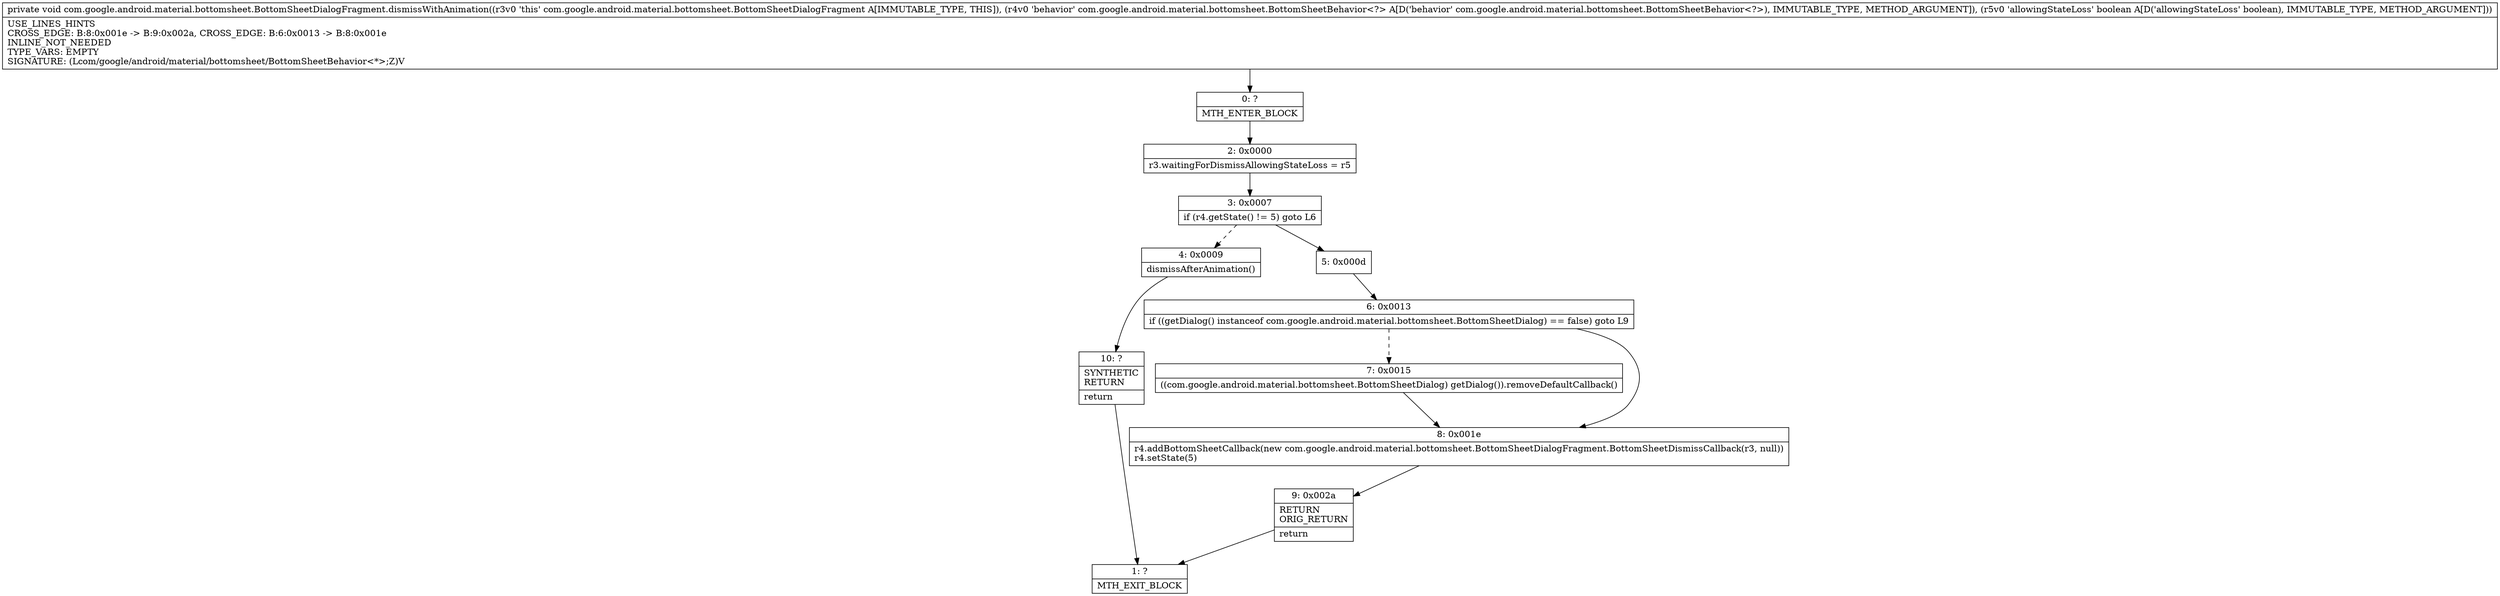 digraph "CFG forcom.google.android.material.bottomsheet.BottomSheetDialogFragment.dismissWithAnimation(Lcom\/google\/android\/material\/bottomsheet\/BottomSheetBehavior;Z)V" {
Node_0 [shape=record,label="{0\:\ ?|MTH_ENTER_BLOCK\l}"];
Node_2 [shape=record,label="{2\:\ 0x0000|r3.waitingForDismissAllowingStateLoss = r5\l}"];
Node_3 [shape=record,label="{3\:\ 0x0007|if (r4.getState() != 5) goto L6\l}"];
Node_4 [shape=record,label="{4\:\ 0x0009|dismissAfterAnimation()\l}"];
Node_10 [shape=record,label="{10\:\ ?|SYNTHETIC\lRETURN\l|return\l}"];
Node_1 [shape=record,label="{1\:\ ?|MTH_EXIT_BLOCK\l}"];
Node_5 [shape=record,label="{5\:\ 0x000d}"];
Node_6 [shape=record,label="{6\:\ 0x0013|if ((getDialog() instanceof com.google.android.material.bottomsheet.BottomSheetDialog) == false) goto L9\l}"];
Node_7 [shape=record,label="{7\:\ 0x0015|((com.google.android.material.bottomsheet.BottomSheetDialog) getDialog()).removeDefaultCallback()\l}"];
Node_8 [shape=record,label="{8\:\ 0x001e|r4.addBottomSheetCallback(new com.google.android.material.bottomsheet.BottomSheetDialogFragment.BottomSheetDismissCallback(r3, null))\lr4.setState(5)\l}"];
Node_9 [shape=record,label="{9\:\ 0x002a|RETURN\lORIG_RETURN\l|return\l}"];
MethodNode[shape=record,label="{private void com.google.android.material.bottomsheet.BottomSheetDialogFragment.dismissWithAnimation((r3v0 'this' com.google.android.material.bottomsheet.BottomSheetDialogFragment A[IMMUTABLE_TYPE, THIS]), (r4v0 'behavior' com.google.android.material.bottomsheet.BottomSheetBehavior\<?\> A[D('behavior' com.google.android.material.bottomsheet.BottomSheetBehavior\<?\>), IMMUTABLE_TYPE, METHOD_ARGUMENT]), (r5v0 'allowingStateLoss' boolean A[D('allowingStateLoss' boolean), IMMUTABLE_TYPE, METHOD_ARGUMENT]))  | USE_LINES_HINTS\lCROSS_EDGE: B:8:0x001e \-\> B:9:0x002a, CROSS_EDGE: B:6:0x0013 \-\> B:8:0x001e\lINLINE_NOT_NEEDED\lTYPE_VARS: EMPTY\lSIGNATURE: (Lcom\/google\/android\/material\/bottomsheet\/BottomSheetBehavior\<*\>;Z)V\l}"];
MethodNode -> Node_0;Node_0 -> Node_2;
Node_2 -> Node_3;
Node_3 -> Node_4[style=dashed];
Node_3 -> Node_5;
Node_4 -> Node_10;
Node_10 -> Node_1;
Node_5 -> Node_6;
Node_6 -> Node_7[style=dashed];
Node_6 -> Node_8;
Node_7 -> Node_8;
Node_8 -> Node_9;
Node_9 -> Node_1;
}

